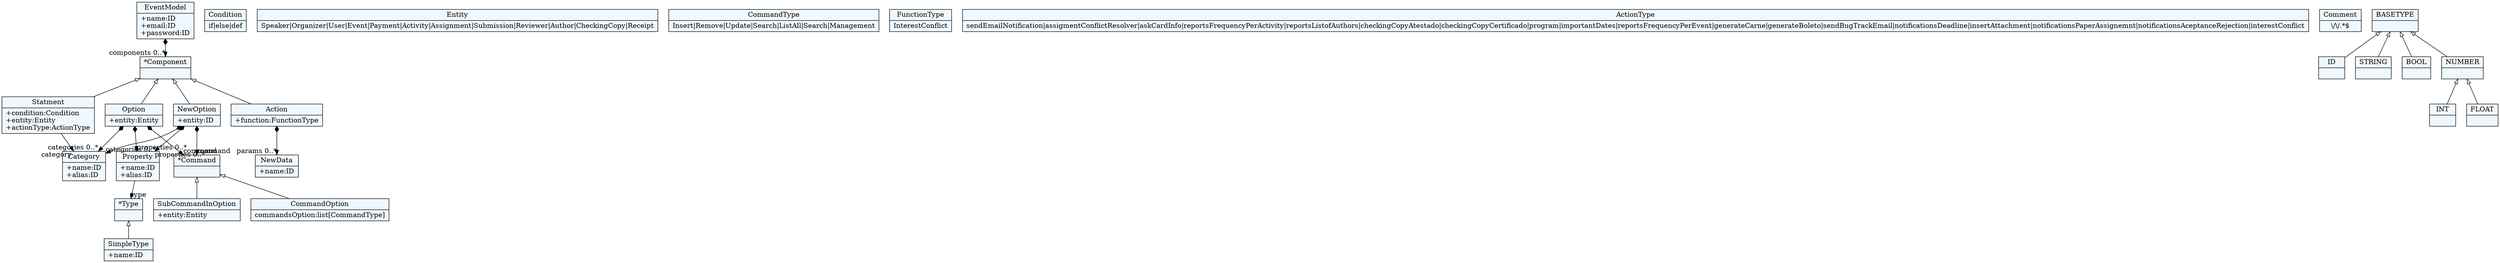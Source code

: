 
    digraph xtext {
    fontname = "Bitstream Vera Sans"
    fontsize = 8
    node[
        shape=record,
        style=filled,
        fillcolor=aliceblue
    ]
    nodesep = 0.3
    edge[dir=black,arrowtail=empty]


140454503834152 -> 140454503836008[arrowtail=diamond, dir=both, headlabel="components 0..*"]
140454503834152[ label="{EventModel|+name:ID\l+email:ID\l+password:ID\l}"]

140454503836008[ label="{*Component|}"]
140454503836008 -> 140454503842152 [dir=back]
140454503836008 -> 140454503861864 [dir=back]
140454503836008 -> 140454503837864 [dir=back]
140454503836008 -> 140454503844008 [dir=back]

140454503837864 -> 140454503849576[headlabel="category "]
140454503837864[ label="{Statment|+condition:Condition\l+entity:Entity\l+actionType:ActionType\l}"]

140454503839720[ label="{Condition|if\|else\|def}"]

140454503842152 -> 140454503853288[arrowtail=diamond, dir=both, headlabel="properties 0..*"]
140454503842152 -> 140454503845864[arrowtail=diamond, dir=both, headlabel="command "]
140454503842152 -> 140454503849576[arrowtail=diamond, dir=both, headlabel="categories 0..*"]
140454503842152[ label="{Option|+entity:Entity\l}"]

140454503844008 -> 140454503853288[arrowtail=diamond, dir=both, headlabel="properties 0..*"]
140454503844008 -> 140454503845864[arrowtail=diamond, dir=both, headlabel="command "]
140454503844008 -> 140454503849576[arrowtail=diamond, dir=both, headlabel="categories 0..*"]
140454503844008[ label="{NewOption|+entity:ID\l}"]

140454503845864[ label="{*Command|}"]
140454503845864 -> 140454503858152 [dir=back]
140454503845864 -> 140454503847720 [dir=back]

140454503847720[ label="{SubCommandInOption|+entity:Entity\l}"]

140454503849576[ label="{Category|+name:ID\l+alias:ID\l}"]

140454503851432[ label="{Entity|Speaker\|Organizer\|User\|Event\|Payment\|Activity\|Assignment\|Submission\|Reviewer\|Author\|CheckingCopy\|Receipt}"]

140454503853288 -> 140454503855720[headlabel="type "]
140454503853288[ label="{Property|+name:ID\l+alias:ID\l}"]

140454503855720[ label="{*Type|}"]
140454503855720 -> 140454503832600 [dir=back]

140454503832600[ label="{SimpleType|+name:ID\l}"]

140454503858152[ label="{CommandOption|commandsOption:list[CommandType]\l}"]

140454503860008[ label="{CommandType|Insert\|Remove\|Update\|Search\|ListAll\|Search\|Management}"]

140454503861864 -> 140454503865576[arrowtail=diamond, dir=both, headlabel="params 0..*"]
140454503861864[ label="{Action|+function:FunctionType\l}"]

140454503863720[ label="{FunctionType|InterestConflict}"]

140454503865576[ label="{NewData|+name:ID\l}"]

140454503867432[ label="{ActionType|sendEmailNotification\|assigmentConflictResolver\|askCardInfo\|reportsFrequencyPerActivity\|reportsListofAuthors\|checkingCopyAtestado\|checkingCopyCertificado\|program\|importantDates\|reportsFrequencyPerEvent\|generateCarne\|generateBoleto\|sendBugTrackEmail\|notificationsDeadline\|insertAttachment\|notificationsPaperAssignemnt\|notificationsAceptanceRejection\|interestConflict}"]

140454503869288[ label="{Comment|\\/\\/.*$}"]

140454504594312[ label="{ID|}"]

140454504495128[ label="{STRING|}"]

140454504521240[ label="{BOOL|}"]

140454504523096[ label="{INT|}"]

140454504530424[ label="{FLOAT|}"]

140454504532280[ label="{NUMBER|}"]
140454504532280 -> 140454504530424 [dir=back]
140454504532280 -> 140454504523096 [dir=back]

140454504534136[ label="{BASETYPE|}"]
140454504534136 -> 140454504532280 [dir=back]
140454504534136 -> 140454504521240 [dir=back]
140454504534136 -> 140454504594312 [dir=back]
140454504534136 -> 140454504495128 [dir=back]


}

